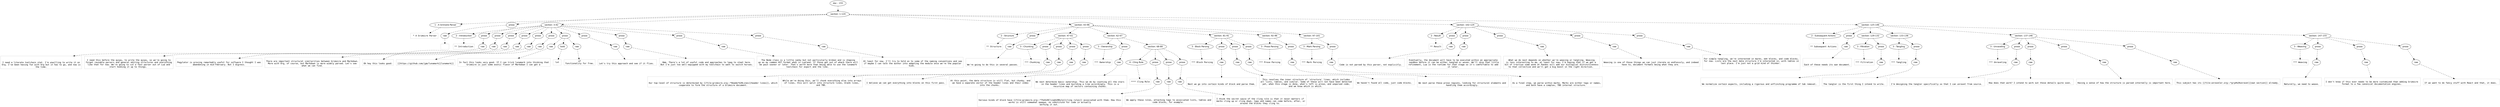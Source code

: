 digraph hierarchy {

node [fontname=Helvetica]
edge [style=dashed]

doc_0 [label="doc - 155"]


doc_0 -> { section_1}
{rank=same; section_1}

section_1 [label="section: 1-124"]


section_1 -> { header_2 prose_3 section_4 section_5 section_6 section_7}
{rank=same; header_2 prose_3 section_4 section_5 section_6 section_7}

header_2 [label="1 : A Grimoire Parser"]

prose_3 [label="prose"]

section_4 [label="section: 3-42"]

section_5 [label="section: 43-96"]

section_6 [label="section: 102-124"]

section_7 [label="section: 125-146"]


header_2 -> leaf_8
leaf_8  [color=Gray,shape=rectangle,fontname=Inconsolata,label=" * A Grimoire Parser"]
prose_3 -> { raw_9}
{rank=same; raw_9}

raw_9 [label="raw"]


raw_9 -> leaf_10
leaf_10  [color=Gray,shape=rectangle,fontname=Inconsolata,label="
"]
section_4 -> { header_11 prose_12 prose_13 prose_14 prose_15 prose_16 prose_17 prose_18 prose_19 prose_20 prose_21 prose_22}
{rank=same; header_11 prose_12 prose_13 prose_14 prose_15 prose_16 prose_17 prose_18 prose_19 prose_20 prose_21 prose_22}

header_11 [label="2 : Introduction"]

prose_12 [label="prose"]

prose_13 [label="prose"]

prose_14 [label="prose"]

prose_15 [label="prose"]

prose_16 [label="prose"]

prose_17 [label="prose"]

prose_18 [label="prose"]

prose_19 [label="prose"]

prose_20 [label="prose"]

prose_21 [label="prose"]

prose_22 [label="prose"]


header_11 -> leaf_23
leaf_23  [color=Gray,shape=rectangle,fontname=Inconsolata,label="** Introduction"]
prose_12 -> { raw_24}
{rank=same; raw_24}

raw_24 [label="raw"]


raw_24 -> leaf_25
leaf_25  [color=Gray,shape=rectangle,fontname=Inconsolata,label="

I need a literate toolchain stat. I'm unwilling to write it on
Org. I've been having fun with Org but it has to go, and now is
the time.
"]
prose_13 -> { raw_26}
{rank=same; raw_26}

raw_26 [label="raw"]


raw_26 -> leaf_27
leaf_27  [color=Gray,shape=rectangle,fontname=Inconsolata,label="
I need this before the quipu, to write the quipu, so we're going to
forget reusable parsers and general editing structures and everything
like that for now. We're going to cut a fast parser out of Lua and
start hooking it up to things. 
"]
prose_14 -> { raw_28}
{rank=same; raw_28}

raw_28 [label="raw"]


raw_28 -> leaf_29
leaf_29  [color=Gray,shape=rectangle,fontname=Inconsolata,label="
Pegylator is proving remarkably useful for software I thought I was
abandoning in mid-February. But I digress.
"]
prose_15 -> { raw_30}
{rank=same; raw_30}

raw_30 [label="raw"]


raw_30 -> leaf_31
leaf_31  [color=Gray,shape=rectangle,fontname=Inconsolata,label="
There are important structural similarities between Grimoire and Markdown.
More with Org, of course, but Markdown is more widely parsed. Let's see
what we can find.
"]
prose_16 -> { raw_32}
{rank=same; raw_32}

raw_32 [label="raw"]


raw_32 -> leaf_33
leaf_33  [color=Gray,shape=rectangle,fontname=Inconsolata,label="
Oh hey this looks good:
"]
prose_17 -> { raw_34}
{rank=same; raw_34}

raw_34 [label="raw"]


raw_34 -> leaf_35
leaf_35  [color=Gray,shape=rectangle,fontname=Inconsolata,label="
[[https://github.com/jgm/lunamark][lunamark]]
"]
prose_18 -> { raw_36 bold_37 raw_38}
{rank=same; raw_36 bold_37 raw_38}

raw_36 [label="raw"]

bold_37 [label="bold"]

raw_38 [label="raw"]


raw_36 -> leaf_39
leaf_39  [color=Gray,shape=rectangle,fontname=Inconsolata,label="
In fact this looks very good. If I can trick lunamark into thinking that
Grimoire is just some exotic flavor of Markdown I can get a "]
bold_37 -> leaf_40
leaf_40  [color=Gray,shape=rectangle,fontname=Inconsolata,label="lot"]
raw_38 -> leaf_41
leaf_41  [color=Gray,shape=rectangle,fontname=Inconsolata,label=" of 
functionality for free.
"]
prose_19 -> { raw_42}
{rank=same; raw_42}

raw_42 [label="raw"]


raw_42 -> leaf_43
leaf_43  [color=Gray,shape=rectangle,fontname=Inconsolata,label="
Let's try this approach and see if it flies. 
"]
prose_20 -> { raw_44}
{rank=same; raw_44}

raw_44 [label="raw"]


raw_44 -> leaf_45
leaf_45  [color=Gray,shape=rectangle,fontname=Inconsolata,label="
Hmm. There's a lot of useful code and approaches to lpeg to steal here.
But I'm just too well-equipped with my toolchain to want to switch horses.
"]
prose_21 -> { raw_46}
{rank=same; raw_46}

raw_46 [label="raw"]


raw_46 -> leaf_47
leaf_47  [color=Gray,shape=rectangle,fontname=Inconsolata,label="
The Node class is a little janky but not particularly broken and is shaping
up as my common AST format when in Lualand. If those get out of whack there will
be pain sooner or later. That's worth more than being able to use the lunamark
toolchain for export and the like. 
"]
prose_22 -> { raw_48}
{rank=same; raw_48}

raw_48 [label="raw"]


raw_48 -> leaf_49
leaf_49  [color=Gray,shape=rectangle,fontname=Inconsolata,label="
At least for now. I'll try to hold on to some of the naming conventions and see
if maybe I can talk the author into adapting the module once we're the popular
kids. 
"]
section_5 -> { header_50 prose_51 section_52 section_53 section_54 section_55 section_56}
{rank=same; header_50 prose_51 section_52 section_53 section_54 section_55 section_56}

header_50 [label="2 : Structure"]

prose_51 [label="prose"]

section_52 [label="section: 47-61"]

section_53 [label="section: 62-67"]

section_54 [label="section: 81-91"]

section_55 [label="section: 92-96"]

section_56 [label="section: 97-101"]


header_50 -> leaf_57
leaf_57  [color=Gray,shape=rectangle,fontname=Inconsolata,label="** Structure"]
prose_51 -> { raw_58}
{rank=same; raw_58}

raw_58 [label="raw"]


raw_58 -> leaf_59
leaf_59  [color=Gray,shape=rectangle,fontname=Inconsolata,label="

We're going to do this in several passes. 
"]
section_52 -> { header_60 prose_61 prose_62 prose_63 prose_64}
{rank=same; header_60 prose_61 prose_62 prose_63 prose_64}

header_60 [label="3 : Chunking"]

prose_61 [label="prose"]

prose_62 [label="prose"]

prose_63 [label="prose"]

prose_64 [label="prose"]


header_60 -> leaf_65
leaf_65  [color=Gray,shape=rectangle,fontname=Inconsolata,label="*** Chunking"]
prose_61 -> { raw_66}
{rank=same; raw_66}

raw_66 [label="raw"]


raw_66 -> leaf_67
leaf_67  [color=Gray,shape=rectangle,fontname=Inconsolata,label="

Our top-level of structure is determined by [[file:grimoire.org::*Header%20Lines][header lines]], which
cooperate to form the structure of a Grimoire document.
"]
prose_62 -> { raw_68}
{rank=same; raw_68}

raw_68 [label="raw"]


raw_68 -> leaf_69
leaf_69  [color=Gray,shape=rectangle,fontname=Inconsolata,label="
While we're doing this, we'll chunk everything else into arrays
of lines, this will split into structure lines, blank lines,
and TBD. 
"]
prose_63 -> { raw_70}
{rank=same; raw_70}

raw_70 [label="raw"]


raw_70 -> leaf_71
leaf_71  [color=Gray,shape=rectangle,fontname=Inconsolata,label="
I believe we can get everything into blocks on this first pass.
"]
prose_64 -> { raw_72}
{rank=same; raw_72}

raw_72 [label="raw"]


raw_72 -> leaf_73
leaf_73  [color=Gray,shape=rectangle,fontname=Inconsolata,label="
At this point, the data structure is still flat, but chunky, and
we have a separate vector of the header lines and their index
into the chunks. 
"]
section_53 -> { header_74 prose_75 section_76}
{rank=same; header_74 prose_75 section_76}

header_74 [label="3 : Ownership"]

prose_75 [label="prose"]

section_76 [label="section: 68-80"]


header_74 -> leaf_77
leaf_77  [color=Gray,shape=rectangle,fontname=Inconsolata,label="*** Ownership"]
prose_75 -> { raw_78}
{rank=same; raw_78}

raw_78 [label="raw"]


raw_78 -> leaf_79
leaf_79  [color=Gray,shape=rectangle,fontname=Inconsolata,label="

We next determine basic ownership. This we do by counting all the stars 
in the header lines and building a tree accordingly. This is a 
recursive map of vectors containing chunks. 
"]
section_76 -> { header_80 prose_81 prose_82 prose_83}
{rank=same; header_80 prose_81 prose_82 prose_83}

header_80 [label="4 : Cling Rule"]

prose_81 [label="prose"]

prose_82 [label="prose"]

prose_83 [label="prose"]


header_80 -> leaf_84
leaf_84  [color=Gray,shape=rectangle,fontname=Inconsolata,label="**** Cling Rule"]
prose_81 -> { raw_85}
{rank=same; raw_85}

raw_85 [label="raw"]


raw_85 -> leaf_86
leaf_86  [color=Gray,shape=rectangle,fontname=Inconsolata,label="

Various kinds of block have [[file:grimoire.org::*The%20Cling%20Rule][cling rules]] associated with them. How this
works is still somewhat opaque, no substitute for code in actually
working it out. 
"]
prose_82 -> { raw_87}
{rank=same; raw_87}

raw_87 [label="raw"]


raw_87 -> leaf_88
leaf_88  [color=Gray,shape=rectangle,fontname=Inconsolata,label="
We apply these rules, attaching tags to associated lists, tables and
code blocks, for example. 
"]
prose_83 -> { raw_89}
{rank=same; raw_89}

raw_89 [label="raw"]


raw_89 -> leaf_90
leaf_90  [color=Gray,shape=rectangle,fontname=Inconsolata,label="
I think the secret sauce of the cling rule is that it never matters if 
marks cling up or cling down, tags and names can come before, after, or
around the blocks they cling to. 
"]
section_54 -> { header_91 prose_92 prose_93 prose_94}
{rank=same; header_91 prose_92 prose_93 prose_94}

header_91 [label="3 : Block Parsing"]

prose_92 [label="prose"]

prose_93 [label="prose"]

prose_94 [label="prose"]


header_91 -> leaf_95
leaf_95  [color=Gray,shape=rectangle,fontname=Inconsolata,label="*** Block Parsing"]
prose_92 -> { raw_96}
{rank=same; raw_96}

raw_96 [label="raw"]


raw_96 -> leaf_97
leaf_97  [color=Gray,shape=rectangle,fontname=Inconsolata,label="

Next we go into certain kinds of block and parse them.
"]
prose_93 -> { raw_98}
{rank=same; raw_98}

raw_98 [label="raw"]


raw_98 -> leaf_99
leaf_99  [color=Gray,shape=rectangle,fontname=Inconsolata,label="
This resolves the inner structure of 'structure' lines, which includes
all lists, tables, and similar. Some of these will not have been detected
yet, when this stage is done, what's left is prose, and unparsed code,
and we know which is which. 
"]
prose_94 -> { raw_100}
{rank=same; raw_100}

raw_100 [label="raw"]


raw_100 -> leaf_101
leaf_101  [color=Gray,shape=rectangle,fontname=Inconsolata,label="
We haven't found all code, just code blocks. 
"]
section_55 -> { header_102 prose_103}
{rank=same; header_102 prose_103}

header_102 [label="3 : Prose Parsing"]

prose_103 [label="prose"]


header_102 -> leaf_104
leaf_104  [color=Gray,shape=rectangle,fontname=Inconsolata,label="*** Prose Parsing"]
prose_103 -> { raw_105}
{rank=same; raw_105}

raw_105 [label="raw"]


raw_105 -> leaf_106
leaf_106  [color=Gray,shape=rectangle,fontname=Inconsolata,label="

We next parse these prose regions, looking for structural elements and 
handling them accordingly. 
"]
section_56 -> { header_107 prose_108}
{rank=same; header_107 prose_108}

header_107 [label="3 : Mark Parsing"]

prose_108 [label="prose"]


header_107 -> leaf_109
leaf_109  [color=Gray,shape=rectangle,fontname=Inconsolata,label="*** Mark Parsing"]
prose_108 -> { raw_110}
{rank=same; raw_110}

raw_110 [label="raw"]


raw_110 -> leaf_111
leaf_111  [color=Gray,shape=rectangle,fontname=Inconsolata,label="

As a final step, we parse within marks. Marks are either tags or names,
and both have a complex, TBD internal structure. 
"]
section_6 -> { header_112 prose_113 prose_114 prose_115 prose_116 prose_117}
{rank=same; header_112 prose_113 prose_114 prose_115 prose_116 prose_117}

header_112 [label="2 : Result"]

prose_113 [label="prose"]

prose_114 [label="prose"]

prose_115 [label="prose"]

prose_116 [label="prose"]

prose_117 [label="prose"]


header_112 -> leaf_118
leaf_118  [color=Gray,shape=rectangle,fontname=Inconsolata,label="** Result"]
prose_113 -> { raw_119}
{rank=same; raw_119}

raw_119 [label="raw"]


raw_119 -> leaf_120
leaf_120  [color=Gray,shape=rectangle,fontname=Inconsolata,label="

Code is not parsed by this parser, not explicitly. 
"]
prose_114 -> { raw_121}
{rank=same; raw_121}

raw_121 [label="raw"]


raw_121 -> leaf_122
leaf_122  [color=Gray,shape=rectangle,fontname=Inconsolata,label="
Eventually, the document will have to be executed within an appropriate 
sandbox before it can be either tangled or woven. We'll skip that little
refinement, Lua is the runtime for that stage so it's comfortable to add 
it later. 
"]
prose_115 -> { raw_123}
{rank=same; raw_123}

raw_123 [label="raw"]


raw_123 -> leaf_124
leaf_124  [color=Gray,shape=rectangle,fontname=Inconsolata,label="
What we do next depends on whether we're weaving or tangling. Weaving
is less interesting to me, at least for now; I'm hoping that if we get a 
bit of traction some wonk at Pandoc will add our biological distinctiveness
to that collective and we'll get a big boost in the right direction. 
"]
prose_116 -> { raw_125}
{rank=same; raw_125}

raw_125 [label="raw"]


raw_125 -> leaf_126
leaf_126  [color=Gray,shape=rectangle,fontname=Inconsolata,label="
Weaving is one of those things we can just iterate on endlesssly, and indeed
have to, document formats being what they are. 
"]
prose_117 -> { raw_127}
{rank=same; raw_127}

raw_127 [label="raw"]


raw_127 -> leaf_128
leaf_128  [color=Gray,shape=rectangle,fontname=Inconsolata,label="
For simple tangling, we're interested in marks, edn blocks, and code blocks,
for now. Lists are the next data structure I'm interested in, with tables in
last place. I'm just not a grid kind of thinker. 


"]
section_7 -> { header_129 prose_130 section_131 section_132 section_133 section_134}
{rank=same; header_129 prose_130 section_131 section_132 section_133 section_134}

header_129 [label="2 : Subsequent Actions"]

prose_130 [label="prose"]

section_131 [label="section: 129-132"]

section_132 [label="section: 133-136"]

section_133 [label="section: 137-146"]

section_134 [label="section: 147-155"]


header_129 -> leaf_135
leaf_135  [color=Gray,shape=rectangle,fontname=Inconsolata,label="** Subsequent Actions"]
prose_130 -> { raw_136}
{rank=same; raw_136}

raw_136 [label="raw"]


raw_136 -> leaf_137
leaf_137  [color=Gray,shape=rectangle,fontname=Inconsolata,label="

Each of these needs its own document.
"]
section_131 -> { header_138 prose_139}
{rank=same; header_138 prose_139}

header_138 [label="3 : Filtration"]

prose_139 [label="prose"]


header_138 -> leaf_140
leaf_140  [color=Gray,shape=rectangle,fontname=Inconsolata,label="*** Filtration"]
prose_139 -> { raw_141}
{rank=same; raw_141}

raw_141 [label="raw"]


raw_141 -> leaf_142
leaf_142  [color=Gray,shape=rectangle,fontname=Inconsolata,label="

We normalize certain aspects, including a rigorous and unflinching programme of tab removal. 
"]
section_132 -> { header_143 prose_144}
{rank=same; header_143 prose_144}

header_143 [label="3 : Tangling"]

prose_144 [label="prose"]


header_143 -> leaf_145
leaf_145  [color=Gray,shape=rectangle,fontname=Inconsolata,label="*** Tangling"]
prose_144 -> { raw_146}
{rank=same; raw_146}

raw_146 [label="raw"]


raw_146 -> leaf_147
leaf_147  [color=Gray,shape=rectangle,fontname=Inconsolata,label="

The tangler is the first thing I intend to write. 
"]
section_133 -> { header_148 prose_149 prose_150 prose_151 prose_152}
{rank=same; header_148 prose_149 prose_150 prose_151 prose_152}

header_148 [label="3 : Unraveling"]

prose_149 [label="prose"]

prose_150 [label="prose"]

prose_151 [label="prose"]

prose_152 [label="prose"]


header_148 -> leaf_153
leaf_153  [color=Gray,shape=rectangle,fontname=Inconsolata,label="*** Unraveling"]
prose_149 -> { raw_154}
{rank=same; raw_154}

raw_154 [label="raw"]


raw_154 -> leaf_155
leaf_155  [color=Gray,shape=rectangle,fontname=Inconsolata,label="

I'm designing the tangler specifically so that I can unravel from source. 
"]
prose_150 -> { raw_156}
{rank=same; raw_156}

raw_156 [label="raw"]


raw_156 -> leaf_157
leaf_157  [color=Gray,shape=rectangle,fontname=Inconsolata,label="
How does that work? I intend to work out those details quite soon. 
"]
prose_151 -> { raw_158}
{rank=same; raw_158}

raw_158 [label="raw"]


raw_158 -> leaf_159
leaf_159  [color=Gray,shape=rectangle,fontname=Inconsolata,label="
Having a sense of how the structure is parsed internally is important here.
"]
prose_152 -> { raw_160}
{rank=same; raw_160}

raw_160 [label="raw"]


raw_160 -> leaf_161
leaf_161  [color=Gray,shape=rectangle,fontname=Inconsolata,label="
This subject has its [[file:unraveler.org::*grym%20unravel][own section]] already.
"]
section_134 -> { header_162 prose_163 prose_164 prose_165}
{rank=same; header_162 prose_163 prose_164 prose_165}

header_162 [label="3 : Weaving"]

prose_163 [label="prose"]

prose_164 [label="prose"]

prose_165 [label="prose"]


header_162 -> leaf_166
leaf_166  [color=Gray,shape=rectangle,fontname=Inconsolata,label="*** Weaving"]
prose_163 -> { raw_167}
{rank=same; raw_167}

raw_167 [label="raw"]


raw_167 -> leaf_168
leaf_168  [color=Gray,shape=rectangle,fontname=Inconsolata,label="

Naturally, we need to weave. 
"]
prose_164 -> { raw_169}
{rank=same; raw_169}

raw_169 [label="raw"]


raw_169 -> leaf_170
leaf_170  [color=Gray,shape=rectangle,fontname=Inconsolata,label="
I don't know if this ever needs to be more customized than adding Grimoire 
format to a few canonical documentation engines. 
"]
prose_165 -> { raw_171}
{rank=same; raw_171}

raw_171 [label="raw"]


raw_171 -> leaf_172
leaf_172  [color=Gray,shape=rectangle,fontname=Inconsolata,label="
If we want to do fancy stuff with React and that, it does. 
"]

}
